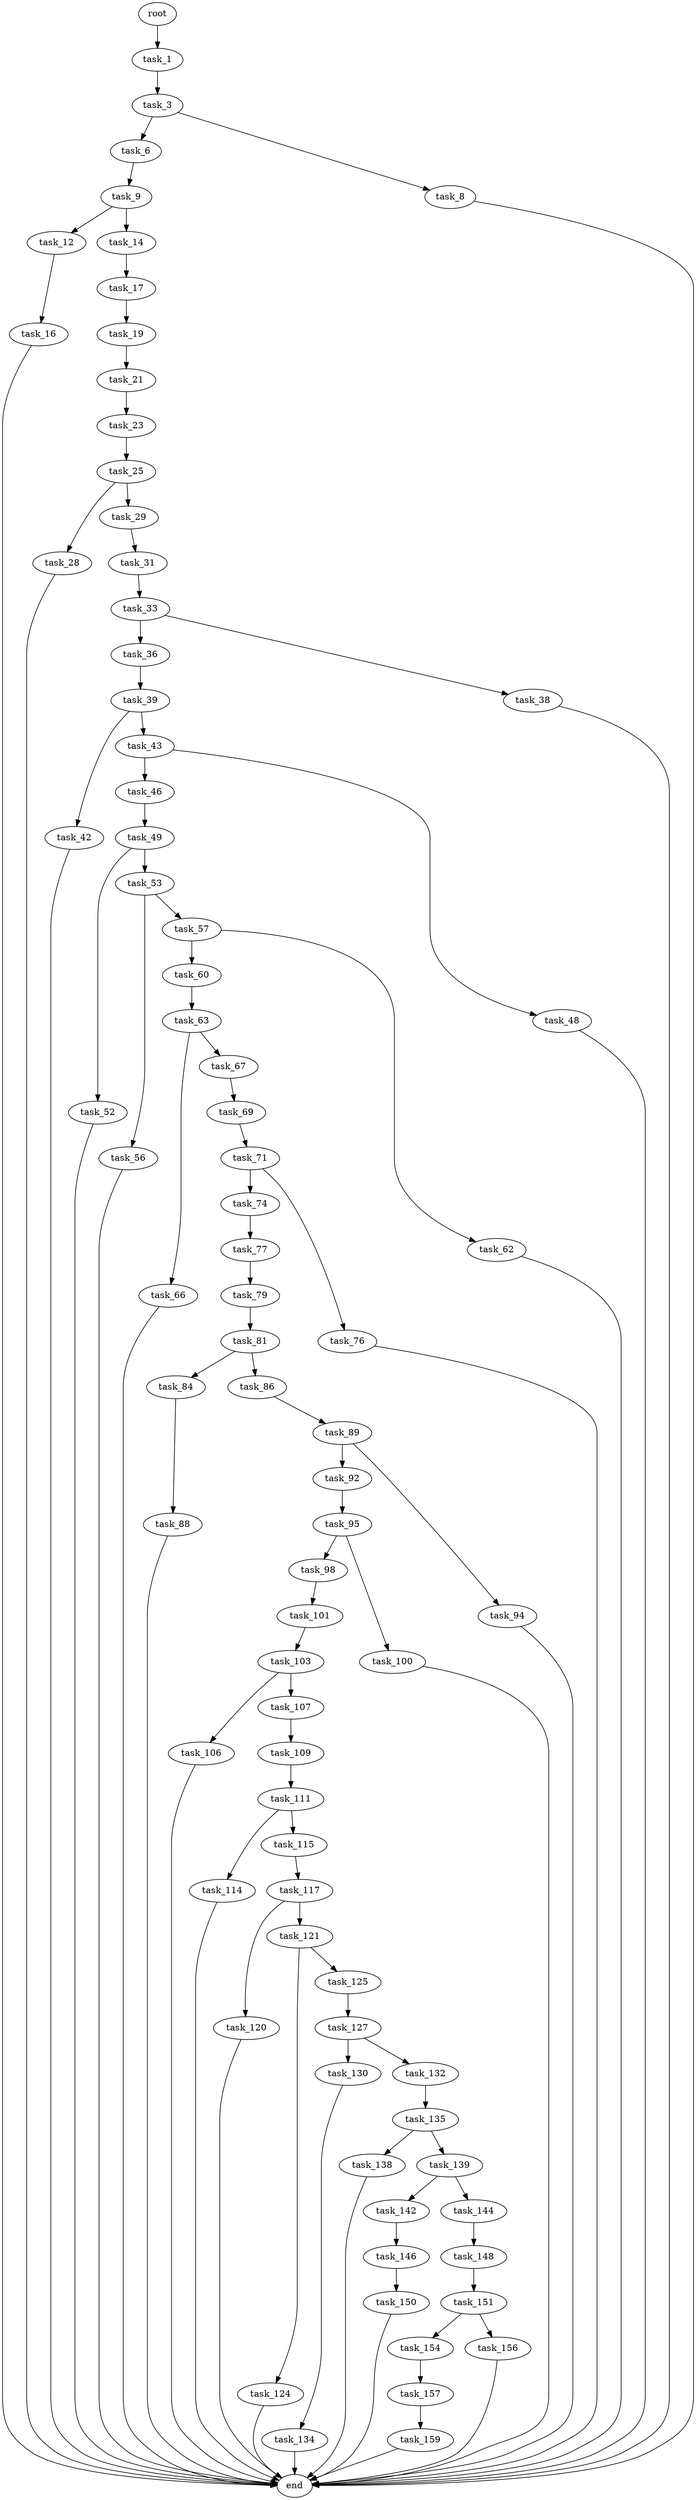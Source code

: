 digraph G {
  root [size="0.000000"];
  task_1 [size="782757789696.000000"];
  task_3 [size="368293445632.000000"];
  task_6 [size="21156413915.000000"];
  task_8 [size="330906383732.000000"];
  task_9 [size="4528355953.000000"];
  task_12 [size="64230205877.000000"];
  task_14 [size="549755813888.000000"];
  task_16 [size="1060822895256.000000"];
  task_17 [size="13809704371.000000"];
  task_19 [size="28991029248.000000"];
  task_21 [size="200868575652.000000"];
  task_23 [size="603019177684.000000"];
  task_25 [size="9464498968.000000"];
  task_28 [size="323822671108.000000"];
  task_29 [size="23562136163.000000"];
  task_31 [size="856422779525.000000"];
  task_33 [size="14580294403.000000"];
  task_36 [size="782757789696.000000"];
  task_38 [size="903021616.000000"];
  task_39 [size="231928233984.000000"];
  task_42 [size="28755779523.000000"];
  task_43 [size="823247596821.000000"];
  task_46 [size="134628118485.000000"];
  task_48 [size="8589934592.000000"];
  task_49 [size="5950862648.000000"];
  task_52 [size="96898392030.000000"];
  task_53 [size="29401686621.000000"];
  task_56 [size="231928233984.000000"];
  task_57 [size="267032581770.000000"];
  task_60 [size="782757789696.000000"];
  task_62 [size="28991029248.000000"];
  task_63 [size="21259141706.000000"];
  task_66 [size="429316593348.000000"];
  task_67 [size="7180824407.000000"];
  task_69 [size="31662470258.000000"];
  task_71 [size="1073741824000.000000"];
  task_74 [size="573298714008.000000"];
  task_76 [size="68583261685.000000"];
  task_77 [size="94808032410.000000"];
  task_79 [size="231928233984.000000"];
  task_81 [size="720792949082.000000"];
  task_84 [size="22102324076.000000"];
  task_86 [size="570903368757.000000"];
  task_88 [size="464464717528.000000"];
  task_89 [size="61543659552.000000"];
  task_92 [size="68719476736.000000"];
  task_94 [size="134217728000.000000"];
  task_95 [size="104222506902.000000"];
  task_98 [size="3484477702.000000"];
  task_100 [size="42514770025.000000"];
  task_101 [size="4780371568.000000"];
  task_103 [size="80716953864.000000"];
  task_106 [size="38817089188.000000"];
  task_107 [size="1073741824000.000000"];
  task_109 [size="305077430590.000000"];
  task_111 [size="19517853971.000000"];
  task_114 [size="17050490061.000000"];
  task_115 [size="8615506761.000000"];
  task_117 [size="825266933943.000000"];
  task_120 [size="134217728000.000000"];
  task_121 [size="39334797903.000000"];
  task_124 [size="134217728000.000000"];
  task_125 [size="208389373590.000000"];
  task_127 [size="368293445632.000000"];
  task_130 [size="512579214864.000000"];
  task_132 [size="549755813888.000000"];
  task_134 [size="262461795557.000000"];
  task_135 [size="61615250245.000000"];
  task_138 [size="19998045070.000000"];
  task_139 [size="18336229822.000000"];
  task_142 [size="14292444201.000000"];
  task_144 [size="48565159780.000000"];
  task_146 [size="549755813888.000000"];
  task_148 [size="368293445632.000000"];
  task_150 [size="67760577326.000000"];
  task_151 [size="635952585271.000000"];
  task_154 [size="549755813888.000000"];
  task_156 [size="28991029248.000000"];
  task_157 [size="5973228114.000000"];
  task_159 [size="22535263175.000000"];
  end [size="0.000000"];

  root -> task_1 [size="1.000000"];
  task_1 -> task_3 [size="679477248.000000"];
  task_3 -> task_6 [size="411041792.000000"];
  task_3 -> task_8 [size="411041792.000000"];
  task_6 -> task_9 [size="536870912.000000"];
  task_8 -> end [size="1.000000"];
  task_9 -> task_12 [size="75497472.000000"];
  task_9 -> task_14 [size="75497472.000000"];
  task_12 -> task_16 [size="75497472.000000"];
  task_14 -> task_17 [size="536870912.000000"];
  task_16 -> end [size="1.000000"];
  task_17 -> task_19 [size="838860800.000000"];
  task_19 -> task_21 [size="75497472.000000"];
  task_21 -> task_23 [size="209715200.000000"];
  task_23 -> task_25 [size="536870912.000000"];
  task_25 -> task_28 [size="536870912.000000"];
  task_25 -> task_29 [size="536870912.000000"];
  task_28 -> end [size="1.000000"];
  task_29 -> task_31 [size="411041792.000000"];
  task_31 -> task_33 [size="679477248.000000"];
  task_33 -> task_36 [size="411041792.000000"];
  task_33 -> task_38 [size="411041792.000000"];
  task_36 -> task_39 [size="679477248.000000"];
  task_38 -> end [size="1.000000"];
  task_39 -> task_42 [size="301989888.000000"];
  task_39 -> task_43 [size="301989888.000000"];
  task_42 -> end [size="1.000000"];
  task_43 -> task_46 [size="536870912.000000"];
  task_43 -> task_48 [size="536870912.000000"];
  task_46 -> task_49 [size="301989888.000000"];
  task_48 -> end [size="1.000000"];
  task_49 -> task_52 [size="209715200.000000"];
  task_49 -> task_53 [size="209715200.000000"];
  task_52 -> end [size="1.000000"];
  task_53 -> task_56 [size="838860800.000000"];
  task_53 -> task_57 [size="838860800.000000"];
  task_56 -> end [size="1.000000"];
  task_57 -> task_60 [size="301989888.000000"];
  task_57 -> task_62 [size="301989888.000000"];
  task_60 -> task_63 [size="679477248.000000"];
  task_62 -> end [size="1.000000"];
  task_63 -> task_66 [size="536870912.000000"];
  task_63 -> task_67 [size="536870912.000000"];
  task_66 -> end [size="1.000000"];
  task_67 -> task_69 [size="536870912.000000"];
  task_69 -> task_71 [size="536870912.000000"];
  task_71 -> task_74 [size="838860800.000000"];
  task_71 -> task_76 [size="838860800.000000"];
  task_74 -> task_77 [size="536870912.000000"];
  task_76 -> end [size="1.000000"];
  task_77 -> task_79 [size="75497472.000000"];
  task_79 -> task_81 [size="301989888.000000"];
  task_81 -> task_84 [size="536870912.000000"];
  task_81 -> task_86 [size="536870912.000000"];
  task_84 -> task_88 [size="679477248.000000"];
  task_86 -> task_89 [size="536870912.000000"];
  task_88 -> end [size="1.000000"];
  task_89 -> task_92 [size="134217728.000000"];
  task_89 -> task_94 [size="134217728.000000"];
  task_92 -> task_95 [size="134217728.000000"];
  task_94 -> end [size="1.000000"];
  task_95 -> task_98 [size="411041792.000000"];
  task_95 -> task_100 [size="411041792.000000"];
  task_98 -> task_101 [size="411041792.000000"];
  task_100 -> end [size="1.000000"];
  task_101 -> task_103 [size="536870912.000000"];
  task_103 -> task_106 [size="209715200.000000"];
  task_103 -> task_107 [size="209715200.000000"];
  task_106 -> end [size="1.000000"];
  task_107 -> task_109 [size="838860800.000000"];
  task_109 -> task_111 [size="301989888.000000"];
  task_111 -> task_114 [size="411041792.000000"];
  task_111 -> task_115 [size="411041792.000000"];
  task_114 -> end [size="1.000000"];
  task_115 -> task_117 [size="209715200.000000"];
  task_117 -> task_120 [size="838860800.000000"];
  task_117 -> task_121 [size="838860800.000000"];
  task_120 -> end [size="1.000000"];
  task_121 -> task_124 [size="838860800.000000"];
  task_121 -> task_125 [size="838860800.000000"];
  task_124 -> end [size="1.000000"];
  task_125 -> task_127 [size="301989888.000000"];
  task_127 -> task_130 [size="411041792.000000"];
  task_127 -> task_132 [size="411041792.000000"];
  task_130 -> task_134 [size="536870912.000000"];
  task_132 -> task_135 [size="536870912.000000"];
  task_134 -> end [size="1.000000"];
  task_135 -> task_138 [size="134217728.000000"];
  task_135 -> task_139 [size="134217728.000000"];
  task_138 -> end [size="1.000000"];
  task_139 -> task_142 [size="536870912.000000"];
  task_139 -> task_144 [size="536870912.000000"];
  task_142 -> task_146 [size="301989888.000000"];
  task_144 -> task_148 [size="838860800.000000"];
  task_146 -> task_150 [size="536870912.000000"];
  task_148 -> task_151 [size="411041792.000000"];
  task_150 -> end [size="1.000000"];
  task_151 -> task_154 [size="536870912.000000"];
  task_151 -> task_156 [size="536870912.000000"];
  task_154 -> task_157 [size="536870912.000000"];
  task_156 -> end [size="1.000000"];
  task_157 -> task_159 [size="679477248.000000"];
  task_159 -> end [size="1.000000"];
}

